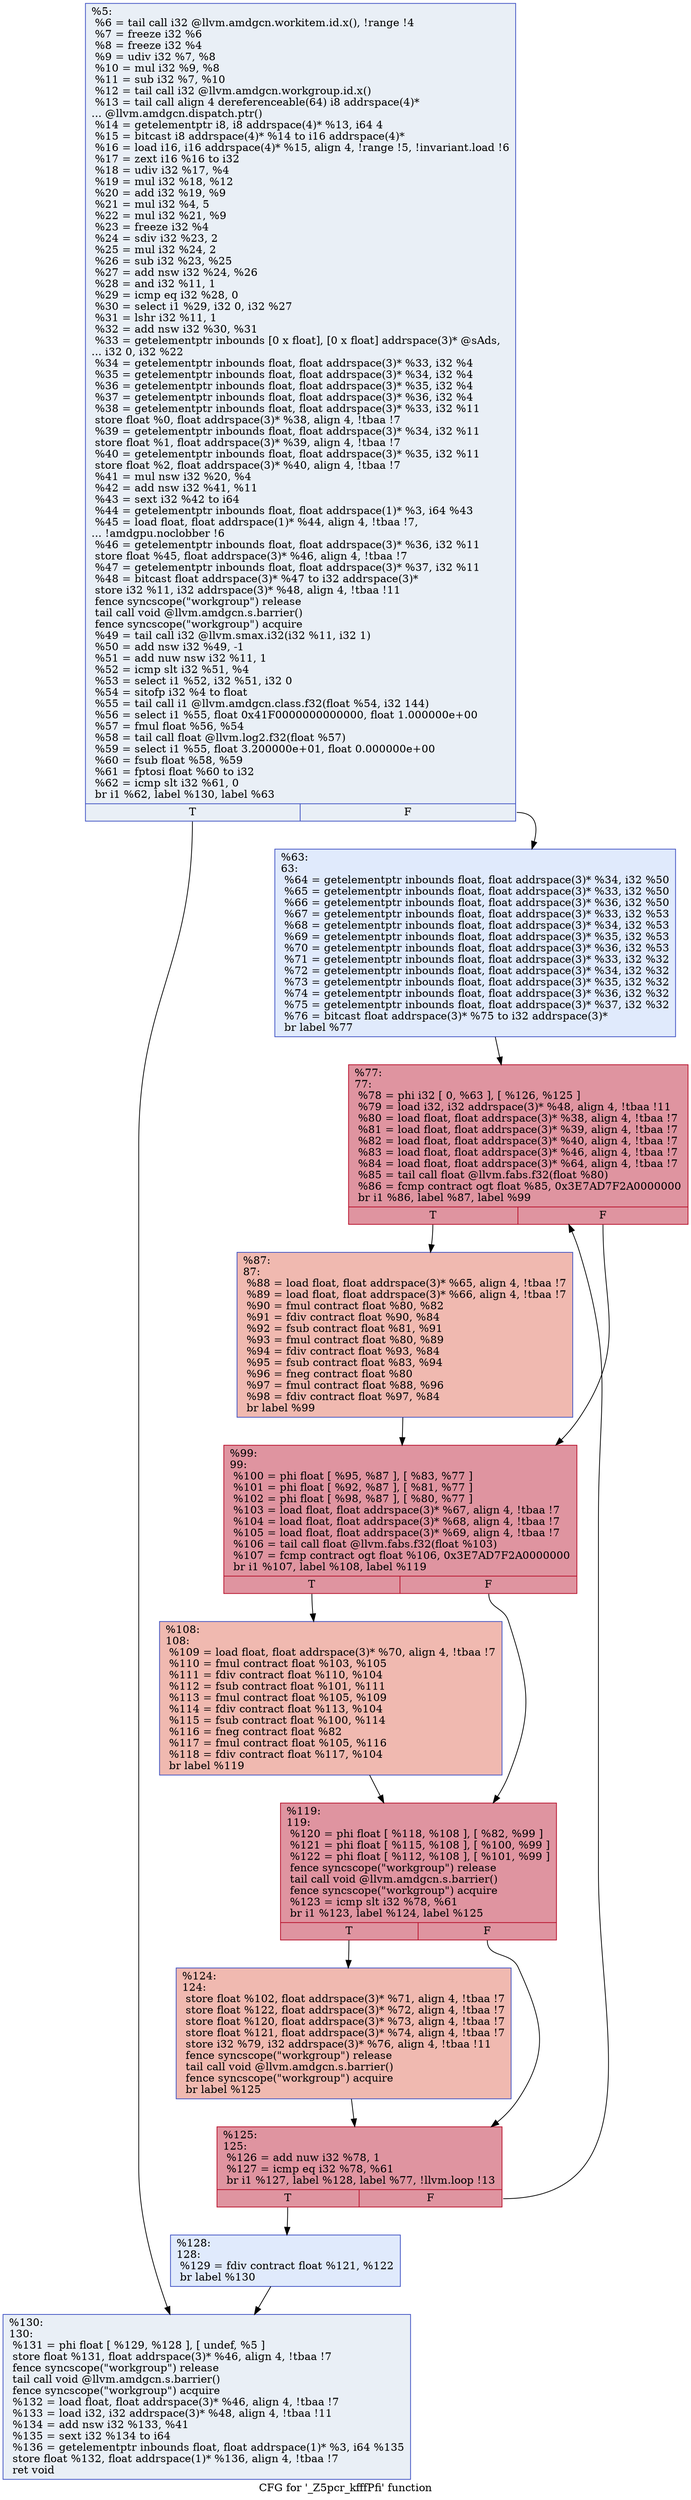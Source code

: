 digraph "CFG for '_Z5pcr_kfffPfi' function" {
	label="CFG for '_Z5pcr_kfffPfi' function";

	Node0x5b6f5d0 [shape=record,color="#3d50c3ff", style=filled, fillcolor="#cedaeb70",label="{%5:\l  %6 = tail call i32 @llvm.amdgcn.workitem.id.x(), !range !4\l  %7 = freeze i32 %6\l  %8 = freeze i32 %4\l  %9 = udiv i32 %7, %8\l  %10 = mul i32 %9, %8\l  %11 = sub i32 %7, %10\l  %12 = tail call i32 @llvm.amdgcn.workgroup.id.x()\l  %13 = tail call align 4 dereferenceable(64) i8 addrspace(4)*\l... @llvm.amdgcn.dispatch.ptr()\l  %14 = getelementptr i8, i8 addrspace(4)* %13, i64 4\l  %15 = bitcast i8 addrspace(4)* %14 to i16 addrspace(4)*\l  %16 = load i16, i16 addrspace(4)* %15, align 4, !range !5, !invariant.load !6\l  %17 = zext i16 %16 to i32\l  %18 = udiv i32 %17, %4\l  %19 = mul i32 %18, %12\l  %20 = add i32 %19, %9\l  %21 = mul i32 %4, 5\l  %22 = mul i32 %21, %9\l  %23 = freeze i32 %4\l  %24 = sdiv i32 %23, 2\l  %25 = mul i32 %24, 2\l  %26 = sub i32 %23, %25\l  %27 = add nsw i32 %24, %26\l  %28 = and i32 %11, 1\l  %29 = icmp eq i32 %28, 0\l  %30 = select i1 %29, i32 0, i32 %27\l  %31 = lshr i32 %11, 1\l  %32 = add nsw i32 %30, %31\l  %33 = getelementptr inbounds [0 x float], [0 x float] addrspace(3)* @sAds,\l... i32 0, i32 %22\l  %34 = getelementptr inbounds float, float addrspace(3)* %33, i32 %4\l  %35 = getelementptr inbounds float, float addrspace(3)* %34, i32 %4\l  %36 = getelementptr inbounds float, float addrspace(3)* %35, i32 %4\l  %37 = getelementptr inbounds float, float addrspace(3)* %36, i32 %4\l  %38 = getelementptr inbounds float, float addrspace(3)* %33, i32 %11\l  store float %0, float addrspace(3)* %38, align 4, !tbaa !7\l  %39 = getelementptr inbounds float, float addrspace(3)* %34, i32 %11\l  store float %1, float addrspace(3)* %39, align 4, !tbaa !7\l  %40 = getelementptr inbounds float, float addrspace(3)* %35, i32 %11\l  store float %2, float addrspace(3)* %40, align 4, !tbaa !7\l  %41 = mul nsw i32 %20, %4\l  %42 = add nsw i32 %41, %11\l  %43 = sext i32 %42 to i64\l  %44 = getelementptr inbounds float, float addrspace(1)* %3, i64 %43\l  %45 = load float, float addrspace(1)* %44, align 4, !tbaa !7,\l... !amdgpu.noclobber !6\l  %46 = getelementptr inbounds float, float addrspace(3)* %36, i32 %11\l  store float %45, float addrspace(3)* %46, align 4, !tbaa !7\l  %47 = getelementptr inbounds float, float addrspace(3)* %37, i32 %11\l  %48 = bitcast float addrspace(3)* %47 to i32 addrspace(3)*\l  store i32 %11, i32 addrspace(3)* %48, align 4, !tbaa !11\l  fence syncscope(\"workgroup\") release\l  tail call void @llvm.amdgcn.s.barrier()\l  fence syncscope(\"workgroup\") acquire\l  %49 = tail call i32 @llvm.smax.i32(i32 %11, i32 1)\l  %50 = add nsw i32 %49, -1\l  %51 = add nuw nsw i32 %11, 1\l  %52 = icmp slt i32 %51, %4\l  %53 = select i1 %52, i32 %51, i32 0\l  %54 = sitofp i32 %4 to float\l  %55 = tail call i1 @llvm.amdgcn.class.f32(float %54, i32 144)\l  %56 = select i1 %55, float 0x41F0000000000000, float 1.000000e+00\l  %57 = fmul float %56, %54\l  %58 = tail call float @llvm.log2.f32(float %57)\l  %59 = select i1 %55, float 3.200000e+01, float 0.000000e+00\l  %60 = fsub float %58, %59\l  %61 = fptosi float %60 to i32\l  %62 = icmp slt i32 %61, 0\l  br i1 %62, label %130, label %63\l|{<s0>T|<s1>F}}"];
	Node0x5b6f5d0:s0 -> Node0x5b756f0;
	Node0x5b6f5d0:s1 -> Node0x5b75780;
	Node0x5b75780 [shape=record,color="#3d50c3ff", style=filled, fillcolor="#b9d0f970",label="{%63:\l63:                                               \l  %64 = getelementptr inbounds float, float addrspace(3)* %34, i32 %50\l  %65 = getelementptr inbounds float, float addrspace(3)* %33, i32 %50\l  %66 = getelementptr inbounds float, float addrspace(3)* %36, i32 %50\l  %67 = getelementptr inbounds float, float addrspace(3)* %33, i32 %53\l  %68 = getelementptr inbounds float, float addrspace(3)* %34, i32 %53\l  %69 = getelementptr inbounds float, float addrspace(3)* %35, i32 %53\l  %70 = getelementptr inbounds float, float addrspace(3)* %36, i32 %53\l  %71 = getelementptr inbounds float, float addrspace(3)* %33, i32 %32\l  %72 = getelementptr inbounds float, float addrspace(3)* %34, i32 %32\l  %73 = getelementptr inbounds float, float addrspace(3)* %35, i32 %32\l  %74 = getelementptr inbounds float, float addrspace(3)* %36, i32 %32\l  %75 = getelementptr inbounds float, float addrspace(3)* %37, i32 %32\l  %76 = bitcast float addrspace(3)* %75 to i32 addrspace(3)*\l  br label %77\l}"];
	Node0x5b75780 -> Node0x5b762e0;
	Node0x5b762e0 [shape=record,color="#b70d28ff", style=filled, fillcolor="#b70d2870",label="{%77:\l77:                                               \l  %78 = phi i32 [ 0, %63 ], [ %126, %125 ]\l  %79 = load i32, i32 addrspace(3)* %48, align 4, !tbaa !11\l  %80 = load float, float addrspace(3)* %38, align 4, !tbaa !7\l  %81 = load float, float addrspace(3)* %39, align 4, !tbaa !7\l  %82 = load float, float addrspace(3)* %40, align 4, !tbaa !7\l  %83 = load float, float addrspace(3)* %46, align 4, !tbaa !7\l  %84 = load float, float addrspace(3)* %64, align 4, !tbaa !7\l  %85 = tail call float @llvm.fabs.f32(float %80)\l  %86 = fcmp contract ogt float %85, 0x3E7AD7F2A0000000\l  br i1 %86, label %87, label %99\l|{<s0>T|<s1>F}}"];
	Node0x5b762e0:s0 -> Node0x5b77080;
	Node0x5b762e0:s1 -> Node0x5b77110;
	Node0x5b77080 [shape=record,color="#3d50c3ff", style=filled, fillcolor="#de614d70",label="{%87:\l87:                                               \l  %88 = load float, float addrspace(3)* %65, align 4, !tbaa !7\l  %89 = load float, float addrspace(3)* %66, align 4, !tbaa !7\l  %90 = fmul contract float %80, %82\l  %91 = fdiv contract float %90, %84\l  %92 = fsub contract float %81, %91\l  %93 = fmul contract float %80, %89\l  %94 = fdiv contract float %93, %84\l  %95 = fsub contract float %83, %94\l  %96 = fneg contract float %80\l  %97 = fmul contract float %88, %96\l  %98 = fdiv contract float %97, %84\l  br label %99\l}"];
	Node0x5b77080 -> Node0x5b77110;
	Node0x5b77110 [shape=record,color="#b70d28ff", style=filled, fillcolor="#b70d2870",label="{%99:\l99:                                               \l  %100 = phi float [ %95, %87 ], [ %83, %77 ]\l  %101 = phi float [ %92, %87 ], [ %81, %77 ]\l  %102 = phi float [ %98, %87 ], [ %80, %77 ]\l  %103 = load float, float addrspace(3)* %67, align 4, !tbaa !7\l  %104 = load float, float addrspace(3)* %68, align 4, !tbaa !7\l  %105 = load float, float addrspace(3)* %69, align 4, !tbaa !7\l  %106 = tail call float @llvm.fabs.f32(float %103)\l  %107 = fcmp contract ogt float %106, 0x3E7AD7F2A0000000\l  br i1 %107, label %108, label %119\l|{<s0>T|<s1>F}}"];
	Node0x5b77110:s0 -> Node0x5b77dd0;
	Node0x5b77110:s1 -> Node0x5b77e20;
	Node0x5b77dd0 [shape=record,color="#3d50c3ff", style=filled, fillcolor="#de614d70",label="{%108:\l108:                                              \l  %109 = load float, float addrspace(3)* %70, align 4, !tbaa !7\l  %110 = fmul contract float %103, %105\l  %111 = fdiv contract float %110, %104\l  %112 = fsub contract float %101, %111\l  %113 = fmul contract float %105, %109\l  %114 = fdiv contract float %113, %104\l  %115 = fsub contract float %100, %114\l  %116 = fneg contract float %82\l  %117 = fmul contract float %105, %116\l  %118 = fdiv contract float %117, %104\l  br label %119\l}"];
	Node0x5b77dd0 -> Node0x5b77e20;
	Node0x5b77e20 [shape=record,color="#b70d28ff", style=filled, fillcolor="#b70d2870",label="{%119:\l119:                                              \l  %120 = phi float [ %118, %108 ], [ %82, %99 ]\l  %121 = phi float [ %115, %108 ], [ %100, %99 ]\l  %122 = phi float [ %112, %108 ], [ %101, %99 ]\l  fence syncscope(\"workgroup\") release\l  tail call void @llvm.amdgcn.s.barrier()\l  fence syncscope(\"workgroup\") acquire\l  %123 = icmp slt i32 %78, %61\l  br i1 %123, label %124, label %125\l|{<s0>T|<s1>F}}"];
	Node0x5b77e20:s0 -> Node0x5b78900;
	Node0x5b77e20:s1 -> Node0x5b763a0;
	Node0x5b78900 [shape=record,color="#3d50c3ff", style=filled, fillcolor="#de614d70",label="{%124:\l124:                                              \l  store float %102, float addrspace(3)* %71, align 4, !tbaa !7\l  store float %122, float addrspace(3)* %72, align 4, !tbaa !7\l  store float %120, float addrspace(3)* %73, align 4, !tbaa !7\l  store float %121, float addrspace(3)* %74, align 4, !tbaa !7\l  store i32 %79, i32 addrspace(3)* %76, align 4, !tbaa !11\l  fence syncscope(\"workgroup\") release\l  tail call void @llvm.amdgcn.s.barrier()\l  fence syncscope(\"workgroup\") acquire\l  br label %125\l}"];
	Node0x5b78900 -> Node0x5b763a0;
	Node0x5b763a0 [shape=record,color="#b70d28ff", style=filled, fillcolor="#b70d2870",label="{%125:\l125:                                              \l  %126 = add nuw i32 %78, 1\l  %127 = icmp eq i32 %78, %61\l  br i1 %127, label %128, label %77, !llvm.loop !13\l|{<s0>T|<s1>F}}"];
	Node0x5b763a0:s0 -> Node0x5b78fd0;
	Node0x5b763a0:s1 -> Node0x5b762e0;
	Node0x5b78fd0 [shape=record,color="#3d50c3ff", style=filled, fillcolor="#b9d0f970",label="{%128:\l128:                                              \l  %129 = fdiv contract float %121, %122\l  br label %130\l}"];
	Node0x5b78fd0 -> Node0x5b756f0;
	Node0x5b756f0 [shape=record,color="#3d50c3ff", style=filled, fillcolor="#cedaeb70",label="{%130:\l130:                                              \l  %131 = phi float [ %129, %128 ], [ undef, %5 ]\l  store float %131, float addrspace(3)* %46, align 4, !tbaa !7\l  fence syncscope(\"workgroup\") release\l  tail call void @llvm.amdgcn.s.barrier()\l  fence syncscope(\"workgroup\") acquire\l  %132 = load float, float addrspace(3)* %46, align 4, !tbaa !7\l  %133 = load i32, i32 addrspace(3)* %48, align 4, !tbaa !11\l  %134 = add nsw i32 %133, %41\l  %135 = sext i32 %134 to i64\l  %136 = getelementptr inbounds float, float addrspace(1)* %3, i64 %135\l  store float %132, float addrspace(1)* %136, align 4, !tbaa !7\l  ret void\l}"];
}
